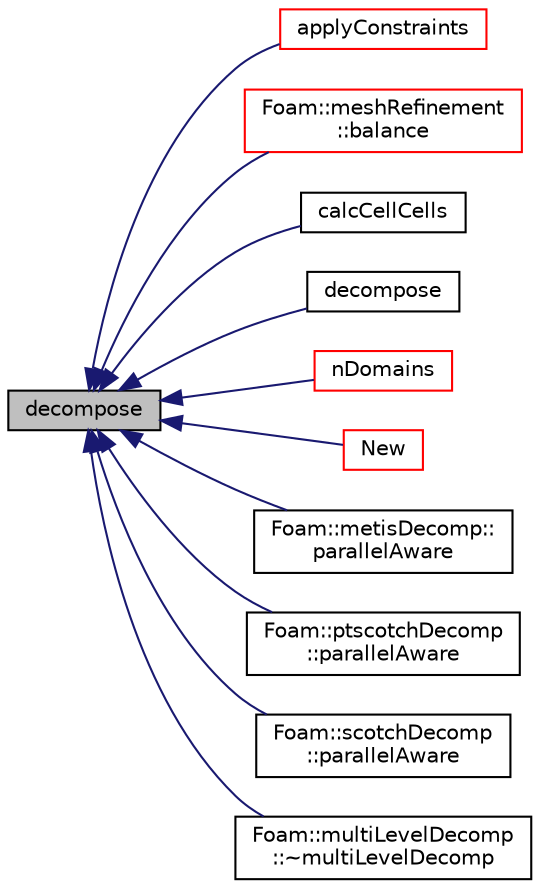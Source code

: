 digraph "decompose"
{
  bgcolor="transparent";
  edge [fontname="Helvetica",fontsize="10",labelfontname="Helvetica",labelfontsize="10"];
  node [fontname="Helvetica",fontsize="10",shape=record];
  rankdir="LR";
  Node1 [label="decompose",height=0.2,width=0.4,color="black", fillcolor="grey75", style="filled", fontcolor="black"];
  Node1 -> Node2 [dir="back",color="midnightblue",fontsize="10",style="solid",fontname="Helvetica"];
  Node2 [label="applyConstraints",height=0.2,width=0.4,color="red",URL="$a00513.html#ab2a1f1fc853e6d846d21af7615a639e2",tooltip="Helper: apply constraints to a decomposition. This gives. "];
  Node1 -> Node3 [dir="back",color="midnightblue",fontsize="10",style="solid",fontname="Helvetica"];
  Node3 [label="Foam::meshRefinement\l::balance",height=0.2,width=0.4,color="red",URL="$a01510.html#a64feb4b7a4116efb2111d5adf88b50a3",tooltip="Redecompose according to cell count. "];
  Node1 -> Node4 [dir="back",color="midnightblue",fontsize="10",style="solid",fontname="Helvetica"];
  Node4 [label="calcCellCells",height=0.2,width=0.4,color="black",URL="$a00513.html#af7eca33cb08c9ecda876edb45da5025d",tooltip="Helper: determine (local or global) cellCells and face weights. "];
  Node1 -> Node5 [dir="back",color="midnightblue",fontsize="10",style="solid",fontname="Helvetica"];
  Node5 [label="decompose",height=0.2,width=0.4,color="black",URL="$a00513.html#a2376f7e493ee5b78a1e3ea1b25bc6247",tooltip="Like decompose but with uniform weights on the points. "];
  Node1 -> Node6 [dir="back",color="midnightblue",fontsize="10",style="solid",fontname="Helvetica"];
  Node6 [label="nDomains",height=0.2,width=0.4,color="red",URL="$a00513.html#ab3fd1a007997d79b113c82cbbd5dba7f"];
  Node1 -> Node7 [dir="back",color="midnightblue",fontsize="10",style="solid",fontname="Helvetica"];
  Node7 [label="New",height=0.2,width=0.4,color="red",URL="$a00513.html#a47ca28831643e4a7962a948aeef1a8e5",tooltip="Return a reference to the selected decomposition method. "];
  Node1 -> Node8 [dir="back",color="midnightblue",fontsize="10",style="solid",fontname="Helvetica"];
  Node8 [label="Foam::metisDecomp::\lparallelAware",height=0.2,width=0.4,color="black",URL="$a01523.html#a77fb32f4ffe30d086201e6c358386cc7",tooltip="Is method parallel aware (i.e. does it synchronize domains across. "];
  Node1 -> Node9 [dir="back",color="midnightblue",fontsize="10",style="solid",fontname="Helvetica"];
  Node9 [label="Foam::ptscotchDecomp\l::parallelAware",height=0.2,width=0.4,color="black",URL="$a02087.html#a77fb32f4ffe30d086201e6c358386cc7",tooltip="Is method parallel aware (i.e. does it synchronize domains across. "];
  Node1 -> Node10 [dir="back",color="midnightblue",fontsize="10",style="solid",fontname="Helvetica"];
  Node10 [label="Foam::scotchDecomp\l::parallelAware",height=0.2,width=0.4,color="black",URL="$a02328.html#a77fb32f4ffe30d086201e6c358386cc7",tooltip="Is method parallel aware (i.e. does it synchronize domains across. "];
  Node1 -> Node11 [dir="back",color="midnightblue",fontsize="10",style="solid",fontname="Helvetica"];
  Node11 [label="Foam::multiLevelDecomp\l::~multiLevelDecomp",height=0.2,width=0.4,color="black",URL="$a01587.html#ab01cd01f6a1d8d71b735e9f86941bfaa",tooltip="Destructor. "];
}
